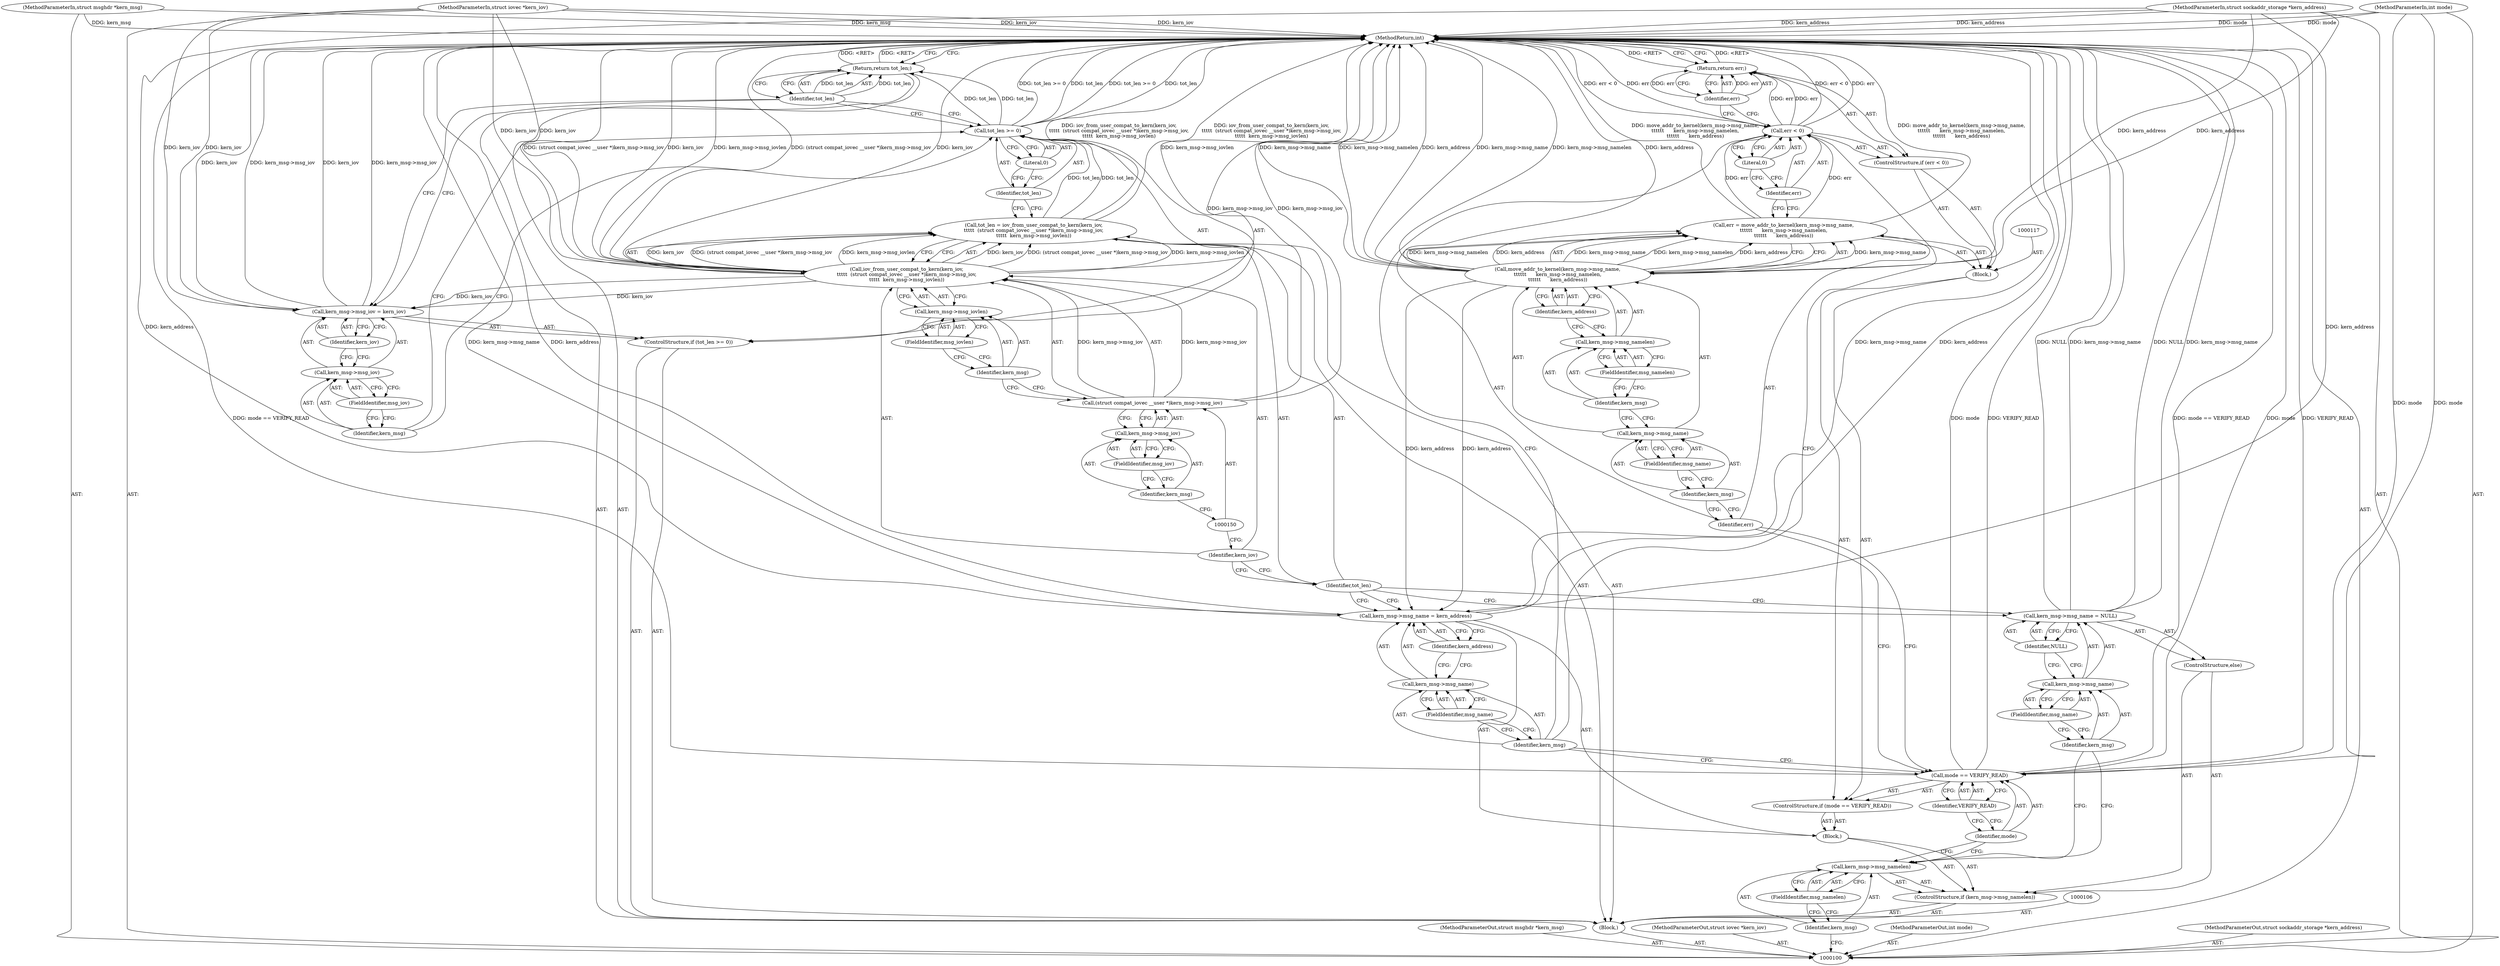 digraph "1_linux_f3d3342602f8bcbf37d7c46641cb9bca7618eb1c_13" {
"1000168" [label="(MethodReturn,int)"];
"1000101" [label="(MethodParameterIn,struct msghdr *kern_msg)"];
"1000218" [label="(MethodParameterOut,struct msghdr *kern_msg)"];
"1000102" [label="(MethodParameterIn,struct iovec *kern_iov)"];
"1000219" [label="(MethodParameterOut,struct iovec *kern_iov)"];
"1000127" [label="(Identifier,kern_address)"];
"1000131" [label="(Literal,0)"];
"1000128" [label="(ControlStructure,if (err < 0))"];
"1000129" [label="(Call,err < 0)"];
"1000130" [label="(Identifier,err)"];
"1000133" [label="(Identifier,err)"];
"1000132" [label="(Return,return err;)"];
"1000137" [label="(FieldIdentifier,msg_name)"];
"1000134" [label="(Call,kern_msg->msg_name = kern_address)"];
"1000135" [label="(Call,kern_msg->msg_name)"];
"1000136" [label="(Identifier,kern_msg)"];
"1000138" [label="(Identifier,kern_address)"];
"1000139" [label="(ControlStructure,else)"];
"1000143" [label="(FieldIdentifier,msg_name)"];
"1000144" [label="(Identifier,NULL)"];
"1000140" [label="(Call,kern_msg->msg_name = NULL)"];
"1000141" [label="(Call,kern_msg->msg_name)"];
"1000142" [label="(Identifier,kern_msg)"];
"1000145" [label="(Call,tot_len = iov_from_user_compat_to_kern(kern_iov,\n\t\t\t\t\t  (struct compat_iovec __user *)kern_msg->msg_iov,\n\t\t\t\t\t  kern_msg->msg_iovlen))"];
"1000146" [label="(Identifier,tot_len)"];
"1000147" [label="(Call,iov_from_user_compat_to_kern(kern_iov,\n\t\t\t\t\t  (struct compat_iovec __user *)kern_msg->msg_iov,\n\t\t\t\t\t  kern_msg->msg_iovlen))"];
"1000148" [label="(Identifier,kern_iov)"];
"1000151" [label="(Call,kern_msg->msg_iov)"];
"1000152" [label="(Identifier,kern_msg)"];
"1000153" [label="(FieldIdentifier,msg_iov)"];
"1000149" [label="(Call,(struct compat_iovec __user *)kern_msg->msg_iov)"];
"1000104" [label="(MethodParameterIn,int mode)"];
"1000221" [label="(MethodParameterOut,int mode)"];
"1000103" [label="(MethodParameterIn,struct sockaddr_storage *kern_address)"];
"1000220" [label="(MethodParameterOut,struct sockaddr_storage *kern_address)"];
"1000156" [label="(FieldIdentifier,msg_iovlen)"];
"1000154" [label="(Call,kern_msg->msg_iovlen)"];
"1000155" [label="(Identifier,kern_msg)"];
"1000157" [label="(ControlStructure,if (tot_len >= 0))"];
"1000160" [label="(Literal,0)"];
"1000158" [label="(Call,tot_len >= 0)"];
"1000159" [label="(Identifier,tot_len)"];
"1000164" [label="(FieldIdentifier,msg_iov)"];
"1000161" [label="(Call,kern_msg->msg_iov = kern_iov)"];
"1000162" [label="(Call,kern_msg->msg_iov)"];
"1000163" [label="(Identifier,kern_msg)"];
"1000165" [label="(Identifier,kern_iov)"];
"1000166" [label="(Return,return tot_len;)"];
"1000167" [label="(Identifier,tot_len)"];
"1000105" [label="(Block,)"];
"1000107" [label="(ControlStructure,if (kern_msg->msg_namelen))"];
"1000110" [label="(FieldIdentifier,msg_namelen)"];
"1000111" [label="(Block,)"];
"1000108" [label="(Call,kern_msg->msg_namelen)"];
"1000109" [label="(Identifier,kern_msg)"];
"1000115" [label="(Identifier,VERIFY_READ)"];
"1000112" [label="(ControlStructure,if (mode == VERIFY_READ))"];
"1000113" [label="(Call,mode == VERIFY_READ)"];
"1000114" [label="(Identifier,mode)"];
"1000120" [label="(Call,move_addr_to_kernel(kern_msg->msg_name,\n\t\t\t\t\t\t      kern_msg->msg_namelen,\n\t\t\t\t\t\t      kern_address))"];
"1000116" [label="(Block,)"];
"1000121" [label="(Call,kern_msg->msg_name)"];
"1000122" [label="(Identifier,kern_msg)"];
"1000123" [label="(FieldIdentifier,msg_name)"];
"1000118" [label="(Call,err = move_addr_to_kernel(kern_msg->msg_name,\n\t\t\t\t\t\t      kern_msg->msg_namelen,\n\t\t\t\t\t\t      kern_address))"];
"1000119" [label="(Identifier,err)"];
"1000124" [label="(Call,kern_msg->msg_namelen)"];
"1000125" [label="(Identifier,kern_msg)"];
"1000126" [label="(FieldIdentifier,msg_namelen)"];
"1000168" -> "1000100"  [label="AST: "];
"1000168" -> "1000132"  [label="CFG: "];
"1000168" -> "1000166"  [label="CFG: "];
"1000158" -> "1000168"  [label="DDG: tot_len"];
"1000158" -> "1000168"  [label="DDG: tot_len >= 0"];
"1000129" -> "1000168"  [label="DDG: err"];
"1000129" -> "1000168"  [label="DDG: err < 0"];
"1000149" -> "1000168"  [label="DDG: kern_msg->msg_iov"];
"1000104" -> "1000168"  [label="DDG: mode"];
"1000113" -> "1000168"  [label="DDG: mode"];
"1000113" -> "1000168"  [label="DDG: VERIFY_READ"];
"1000113" -> "1000168"  [label="DDG: mode == VERIFY_READ"];
"1000140" -> "1000168"  [label="DDG: kern_msg->msg_name"];
"1000140" -> "1000168"  [label="DDG: NULL"];
"1000120" -> "1000168"  [label="DDG: kern_address"];
"1000120" -> "1000168"  [label="DDG: kern_msg->msg_name"];
"1000120" -> "1000168"  [label="DDG: kern_msg->msg_namelen"];
"1000102" -> "1000168"  [label="DDG: kern_iov"];
"1000147" -> "1000168"  [label="DDG: kern_msg->msg_iovlen"];
"1000147" -> "1000168"  [label="DDG: (struct compat_iovec __user *)kern_msg->msg_iov"];
"1000147" -> "1000168"  [label="DDG: kern_iov"];
"1000134" -> "1000168"  [label="DDG: kern_address"];
"1000134" -> "1000168"  [label="DDG: kern_msg->msg_name"];
"1000161" -> "1000168"  [label="DDG: kern_msg->msg_iov"];
"1000161" -> "1000168"  [label="DDG: kern_iov"];
"1000103" -> "1000168"  [label="DDG: kern_address"];
"1000101" -> "1000168"  [label="DDG: kern_msg"];
"1000118" -> "1000168"  [label="DDG: move_addr_to_kernel(kern_msg->msg_name,\n\t\t\t\t\t\t      kern_msg->msg_namelen,\n\t\t\t\t\t\t      kern_address)"];
"1000145" -> "1000168"  [label="DDG: iov_from_user_compat_to_kern(kern_iov,\n\t\t\t\t\t  (struct compat_iovec __user *)kern_msg->msg_iov,\n\t\t\t\t\t  kern_msg->msg_iovlen)"];
"1000132" -> "1000168"  [label="DDG: <RET>"];
"1000166" -> "1000168"  [label="DDG: <RET>"];
"1000101" -> "1000100"  [label="AST: "];
"1000101" -> "1000168"  [label="DDG: kern_msg"];
"1000218" -> "1000100"  [label="AST: "];
"1000102" -> "1000100"  [label="AST: "];
"1000102" -> "1000168"  [label="DDG: kern_iov"];
"1000102" -> "1000147"  [label="DDG: kern_iov"];
"1000102" -> "1000161"  [label="DDG: kern_iov"];
"1000219" -> "1000100"  [label="AST: "];
"1000127" -> "1000120"  [label="AST: "];
"1000127" -> "1000124"  [label="CFG: "];
"1000120" -> "1000127"  [label="CFG: "];
"1000131" -> "1000129"  [label="AST: "];
"1000131" -> "1000130"  [label="CFG: "];
"1000129" -> "1000131"  [label="CFG: "];
"1000128" -> "1000116"  [label="AST: "];
"1000129" -> "1000128"  [label="AST: "];
"1000132" -> "1000128"  [label="AST: "];
"1000129" -> "1000128"  [label="AST: "];
"1000129" -> "1000131"  [label="CFG: "];
"1000130" -> "1000129"  [label="AST: "];
"1000131" -> "1000129"  [label="AST: "];
"1000133" -> "1000129"  [label="CFG: "];
"1000136" -> "1000129"  [label="CFG: "];
"1000129" -> "1000168"  [label="DDG: err"];
"1000129" -> "1000168"  [label="DDG: err < 0"];
"1000118" -> "1000129"  [label="DDG: err"];
"1000129" -> "1000132"  [label="DDG: err"];
"1000130" -> "1000129"  [label="AST: "];
"1000130" -> "1000118"  [label="CFG: "];
"1000131" -> "1000130"  [label="CFG: "];
"1000133" -> "1000132"  [label="AST: "];
"1000133" -> "1000129"  [label="CFG: "];
"1000132" -> "1000133"  [label="CFG: "];
"1000133" -> "1000132"  [label="DDG: err"];
"1000132" -> "1000128"  [label="AST: "];
"1000132" -> "1000133"  [label="CFG: "];
"1000133" -> "1000132"  [label="AST: "];
"1000168" -> "1000132"  [label="CFG: "];
"1000132" -> "1000168"  [label="DDG: <RET>"];
"1000133" -> "1000132"  [label="DDG: err"];
"1000129" -> "1000132"  [label="DDG: err"];
"1000137" -> "1000135"  [label="AST: "];
"1000137" -> "1000136"  [label="CFG: "];
"1000135" -> "1000137"  [label="CFG: "];
"1000134" -> "1000111"  [label="AST: "];
"1000134" -> "1000138"  [label="CFG: "];
"1000135" -> "1000134"  [label="AST: "];
"1000138" -> "1000134"  [label="AST: "];
"1000146" -> "1000134"  [label="CFG: "];
"1000134" -> "1000168"  [label="DDG: kern_address"];
"1000134" -> "1000168"  [label="DDG: kern_msg->msg_name"];
"1000120" -> "1000134"  [label="DDG: kern_address"];
"1000103" -> "1000134"  [label="DDG: kern_address"];
"1000135" -> "1000134"  [label="AST: "];
"1000135" -> "1000137"  [label="CFG: "];
"1000136" -> "1000135"  [label="AST: "];
"1000137" -> "1000135"  [label="AST: "];
"1000138" -> "1000135"  [label="CFG: "];
"1000136" -> "1000135"  [label="AST: "];
"1000136" -> "1000129"  [label="CFG: "];
"1000136" -> "1000113"  [label="CFG: "];
"1000137" -> "1000136"  [label="CFG: "];
"1000138" -> "1000134"  [label="AST: "];
"1000138" -> "1000135"  [label="CFG: "];
"1000134" -> "1000138"  [label="CFG: "];
"1000139" -> "1000107"  [label="AST: "];
"1000140" -> "1000139"  [label="AST: "];
"1000143" -> "1000141"  [label="AST: "];
"1000143" -> "1000142"  [label="CFG: "];
"1000141" -> "1000143"  [label="CFG: "];
"1000144" -> "1000140"  [label="AST: "];
"1000144" -> "1000141"  [label="CFG: "];
"1000140" -> "1000144"  [label="CFG: "];
"1000140" -> "1000139"  [label="AST: "];
"1000140" -> "1000144"  [label="CFG: "];
"1000141" -> "1000140"  [label="AST: "];
"1000144" -> "1000140"  [label="AST: "];
"1000146" -> "1000140"  [label="CFG: "];
"1000140" -> "1000168"  [label="DDG: kern_msg->msg_name"];
"1000140" -> "1000168"  [label="DDG: NULL"];
"1000141" -> "1000140"  [label="AST: "];
"1000141" -> "1000143"  [label="CFG: "];
"1000142" -> "1000141"  [label="AST: "];
"1000143" -> "1000141"  [label="AST: "];
"1000144" -> "1000141"  [label="CFG: "];
"1000142" -> "1000141"  [label="AST: "];
"1000142" -> "1000108"  [label="CFG: "];
"1000143" -> "1000142"  [label="CFG: "];
"1000145" -> "1000105"  [label="AST: "];
"1000145" -> "1000147"  [label="CFG: "];
"1000146" -> "1000145"  [label="AST: "];
"1000147" -> "1000145"  [label="AST: "];
"1000159" -> "1000145"  [label="CFG: "];
"1000145" -> "1000168"  [label="DDG: iov_from_user_compat_to_kern(kern_iov,\n\t\t\t\t\t  (struct compat_iovec __user *)kern_msg->msg_iov,\n\t\t\t\t\t  kern_msg->msg_iovlen)"];
"1000147" -> "1000145"  [label="DDG: kern_iov"];
"1000147" -> "1000145"  [label="DDG: (struct compat_iovec __user *)kern_msg->msg_iov"];
"1000147" -> "1000145"  [label="DDG: kern_msg->msg_iovlen"];
"1000145" -> "1000158"  [label="DDG: tot_len"];
"1000146" -> "1000145"  [label="AST: "];
"1000146" -> "1000134"  [label="CFG: "];
"1000146" -> "1000140"  [label="CFG: "];
"1000148" -> "1000146"  [label="CFG: "];
"1000147" -> "1000145"  [label="AST: "];
"1000147" -> "1000154"  [label="CFG: "];
"1000148" -> "1000147"  [label="AST: "];
"1000149" -> "1000147"  [label="AST: "];
"1000154" -> "1000147"  [label="AST: "];
"1000145" -> "1000147"  [label="CFG: "];
"1000147" -> "1000168"  [label="DDG: kern_msg->msg_iovlen"];
"1000147" -> "1000168"  [label="DDG: (struct compat_iovec __user *)kern_msg->msg_iov"];
"1000147" -> "1000168"  [label="DDG: kern_iov"];
"1000147" -> "1000145"  [label="DDG: kern_iov"];
"1000147" -> "1000145"  [label="DDG: (struct compat_iovec __user *)kern_msg->msg_iov"];
"1000147" -> "1000145"  [label="DDG: kern_msg->msg_iovlen"];
"1000102" -> "1000147"  [label="DDG: kern_iov"];
"1000149" -> "1000147"  [label="DDG: kern_msg->msg_iov"];
"1000147" -> "1000161"  [label="DDG: kern_iov"];
"1000148" -> "1000147"  [label="AST: "];
"1000148" -> "1000146"  [label="CFG: "];
"1000150" -> "1000148"  [label="CFG: "];
"1000151" -> "1000149"  [label="AST: "];
"1000151" -> "1000153"  [label="CFG: "];
"1000152" -> "1000151"  [label="AST: "];
"1000153" -> "1000151"  [label="AST: "];
"1000149" -> "1000151"  [label="CFG: "];
"1000152" -> "1000151"  [label="AST: "];
"1000152" -> "1000150"  [label="CFG: "];
"1000153" -> "1000152"  [label="CFG: "];
"1000153" -> "1000151"  [label="AST: "];
"1000153" -> "1000152"  [label="CFG: "];
"1000151" -> "1000153"  [label="CFG: "];
"1000149" -> "1000147"  [label="AST: "];
"1000149" -> "1000151"  [label="CFG: "];
"1000150" -> "1000149"  [label="AST: "];
"1000151" -> "1000149"  [label="AST: "];
"1000155" -> "1000149"  [label="CFG: "];
"1000149" -> "1000168"  [label="DDG: kern_msg->msg_iov"];
"1000149" -> "1000147"  [label="DDG: kern_msg->msg_iov"];
"1000104" -> "1000100"  [label="AST: "];
"1000104" -> "1000168"  [label="DDG: mode"];
"1000104" -> "1000113"  [label="DDG: mode"];
"1000221" -> "1000100"  [label="AST: "];
"1000103" -> "1000100"  [label="AST: "];
"1000103" -> "1000168"  [label="DDG: kern_address"];
"1000103" -> "1000120"  [label="DDG: kern_address"];
"1000103" -> "1000134"  [label="DDG: kern_address"];
"1000220" -> "1000100"  [label="AST: "];
"1000156" -> "1000154"  [label="AST: "];
"1000156" -> "1000155"  [label="CFG: "];
"1000154" -> "1000156"  [label="CFG: "];
"1000154" -> "1000147"  [label="AST: "];
"1000154" -> "1000156"  [label="CFG: "];
"1000155" -> "1000154"  [label="AST: "];
"1000156" -> "1000154"  [label="AST: "];
"1000147" -> "1000154"  [label="CFG: "];
"1000155" -> "1000154"  [label="AST: "];
"1000155" -> "1000149"  [label="CFG: "];
"1000156" -> "1000155"  [label="CFG: "];
"1000157" -> "1000105"  [label="AST: "];
"1000158" -> "1000157"  [label="AST: "];
"1000161" -> "1000157"  [label="AST: "];
"1000160" -> "1000158"  [label="AST: "];
"1000160" -> "1000159"  [label="CFG: "];
"1000158" -> "1000160"  [label="CFG: "];
"1000158" -> "1000157"  [label="AST: "];
"1000158" -> "1000160"  [label="CFG: "];
"1000159" -> "1000158"  [label="AST: "];
"1000160" -> "1000158"  [label="AST: "];
"1000163" -> "1000158"  [label="CFG: "];
"1000167" -> "1000158"  [label="CFG: "];
"1000158" -> "1000168"  [label="DDG: tot_len"];
"1000158" -> "1000168"  [label="DDG: tot_len >= 0"];
"1000145" -> "1000158"  [label="DDG: tot_len"];
"1000158" -> "1000166"  [label="DDG: tot_len"];
"1000159" -> "1000158"  [label="AST: "];
"1000159" -> "1000145"  [label="CFG: "];
"1000160" -> "1000159"  [label="CFG: "];
"1000164" -> "1000162"  [label="AST: "];
"1000164" -> "1000163"  [label="CFG: "];
"1000162" -> "1000164"  [label="CFG: "];
"1000161" -> "1000157"  [label="AST: "];
"1000161" -> "1000165"  [label="CFG: "];
"1000162" -> "1000161"  [label="AST: "];
"1000165" -> "1000161"  [label="AST: "];
"1000167" -> "1000161"  [label="CFG: "];
"1000161" -> "1000168"  [label="DDG: kern_msg->msg_iov"];
"1000161" -> "1000168"  [label="DDG: kern_iov"];
"1000147" -> "1000161"  [label="DDG: kern_iov"];
"1000102" -> "1000161"  [label="DDG: kern_iov"];
"1000162" -> "1000161"  [label="AST: "];
"1000162" -> "1000164"  [label="CFG: "];
"1000163" -> "1000162"  [label="AST: "];
"1000164" -> "1000162"  [label="AST: "];
"1000165" -> "1000162"  [label="CFG: "];
"1000163" -> "1000162"  [label="AST: "];
"1000163" -> "1000158"  [label="CFG: "];
"1000164" -> "1000163"  [label="CFG: "];
"1000165" -> "1000161"  [label="AST: "];
"1000165" -> "1000162"  [label="CFG: "];
"1000161" -> "1000165"  [label="CFG: "];
"1000166" -> "1000105"  [label="AST: "];
"1000166" -> "1000167"  [label="CFG: "];
"1000167" -> "1000166"  [label="AST: "];
"1000168" -> "1000166"  [label="CFG: "];
"1000166" -> "1000168"  [label="DDG: <RET>"];
"1000167" -> "1000166"  [label="DDG: tot_len"];
"1000158" -> "1000166"  [label="DDG: tot_len"];
"1000167" -> "1000166"  [label="AST: "];
"1000167" -> "1000161"  [label="CFG: "];
"1000167" -> "1000158"  [label="CFG: "];
"1000166" -> "1000167"  [label="CFG: "];
"1000167" -> "1000166"  [label="DDG: tot_len"];
"1000105" -> "1000100"  [label="AST: "];
"1000106" -> "1000105"  [label="AST: "];
"1000107" -> "1000105"  [label="AST: "];
"1000145" -> "1000105"  [label="AST: "];
"1000157" -> "1000105"  [label="AST: "];
"1000166" -> "1000105"  [label="AST: "];
"1000107" -> "1000105"  [label="AST: "];
"1000108" -> "1000107"  [label="AST: "];
"1000111" -> "1000107"  [label="AST: "];
"1000139" -> "1000107"  [label="AST: "];
"1000110" -> "1000108"  [label="AST: "];
"1000110" -> "1000109"  [label="CFG: "];
"1000108" -> "1000110"  [label="CFG: "];
"1000111" -> "1000107"  [label="AST: "];
"1000112" -> "1000111"  [label="AST: "];
"1000134" -> "1000111"  [label="AST: "];
"1000108" -> "1000107"  [label="AST: "];
"1000108" -> "1000110"  [label="CFG: "];
"1000109" -> "1000108"  [label="AST: "];
"1000110" -> "1000108"  [label="AST: "];
"1000114" -> "1000108"  [label="CFG: "];
"1000142" -> "1000108"  [label="CFG: "];
"1000109" -> "1000108"  [label="AST: "];
"1000109" -> "1000100"  [label="CFG: "];
"1000110" -> "1000109"  [label="CFG: "];
"1000115" -> "1000113"  [label="AST: "];
"1000115" -> "1000114"  [label="CFG: "];
"1000113" -> "1000115"  [label="CFG: "];
"1000112" -> "1000111"  [label="AST: "];
"1000113" -> "1000112"  [label="AST: "];
"1000116" -> "1000112"  [label="AST: "];
"1000113" -> "1000112"  [label="AST: "];
"1000113" -> "1000115"  [label="CFG: "];
"1000114" -> "1000113"  [label="AST: "];
"1000115" -> "1000113"  [label="AST: "];
"1000119" -> "1000113"  [label="CFG: "];
"1000136" -> "1000113"  [label="CFG: "];
"1000113" -> "1000168"  [label="DDG: mode"];
"1000113" -> "1000168"  [label="DDG: VERIFY_READ"];
"1000113" -> "1000168"  [label="DDG: mode == VERIFY_READ"];
"1000104" -> "1000113"  [label="DDG: mode"];
"1000114" -> "1000113"  [label="AST: "];
"1000114" -> "1000108"  [label="CFG: "];
"1000115" -> "1000114"  [label="CFG: "];
"1000120" -> "1000118"  [label="AST: "];
"1000120" -> "1000127"  [label="CFG: "];
"1000121" -> "1000120"  [label="AST: "];
"1000124" -> "1000120"  [label="AST: "];
"1000127" -> "1000120"  [label="AST: "];
"1000118" -> "1000120"  [label="CFG: "];
"1000120" -> "1000168"  [label="DDG: kern_address"];
"1000120" -> "1000168"  [label="DDG: kern_msg->msg_name"];
"1000120" -> "1000168"  [label="DDG: kern_msg->msg_namelen"];
"1000120" -> "1000118"  [label="DDG: kern_msg->msg_name"];
"1000120" -> "1000118"  [label="DDG: kern_msg->msg_namelen"];
"1000120" -> "1000118"  [label="DDG: kern_address"];
"1000103" -> "1000120"  [label="DDG: kern_address"];
"1000120" -> "1000134"  [label="DDG: kern_address"];
"1000116" -> "1000112"  [label="AST: "];
"1000117" -> "1000116"  [label="AST: "];
"1000118" -> "1000116"  [label="AST: "];
"1000128" -> "1000116"  [label="AST: "];
"1000121" -> "1000120"  [label="AST: "];
"1000121" -> "1000123"  [label="CFG: "];
"1000122" -> "1000121"  [label="AST: "];
"1000123" -> "1000121"  [label="AST: "];
"1000125" -> "1000121"  [label="CFG: "];
"1000122" -> "1000121"  [label="AST: "];
"1000122" -> "1000119"  [label="CFG: "];
"1000123" -> "1000122"  [label="CFG: "];
"1000123" -> "1000121"  [label="AST: "];
"1000123" -> "1000122"  [label="CFG: "];
"1000121" -> "1000123"  [label="CFG: "];
"1000118" -> "1000116"  [label="AST: "];
"1000118" -> "1000120"  [label="CFG: "];
"1000119" -> "1000118"  [label="AST: "];
"1000120" -> "1000118"  [label="AST: "];
"1000130" -> "1000118"  [label="CFG: "];
"1000118" -> "1000168"  [label="DDG: move_addr_to_kernel(kern_msg->msg_name,\n\t\t\t\t\t\t      kern_msg->msg_namelen,\n\t\t\t\t\t\t      kern_address)"];
"1000120" -> "1000118"  [label="DDG: kern_msg->msg_name"];
"1000120" -> "1000118"  [label="DDG: kern_msg->msg_namelen"];
"1000120" -> "1000118"  [label="DDG: kern_address"];
"1000118" -> "1000129"  [label="DDG: err"];
"1000119" -> "1000118"  [label="AST: "];
"1000119" -> "1000113"  [label="CFG: "];
"1000122" -> "1000119"  [label="CFG: "];
"1000124" -> "1000120"  [label="AST: "];
"1000124" -> "1000126"  [label="CFG: "];
"1000125" -> "1000124"  [label="AST: "];
"1000126" -> "1000124"  [label="AST: "];
"1000127" -> "1000124"  [label="CFG: "];
"1000125" -> "1000124"  [label="AST: "];
"1000125" -> "1000121"  [label="CFG: "];
"1000126" -> "1000125"  [label="CFG: "];
"1000126" -> "1000124"  [label="AST: "];
"1000126" -> "1000125"  [label="CFG: "];
"1000124" -> "1000126"  [label="CFG: "];
}
